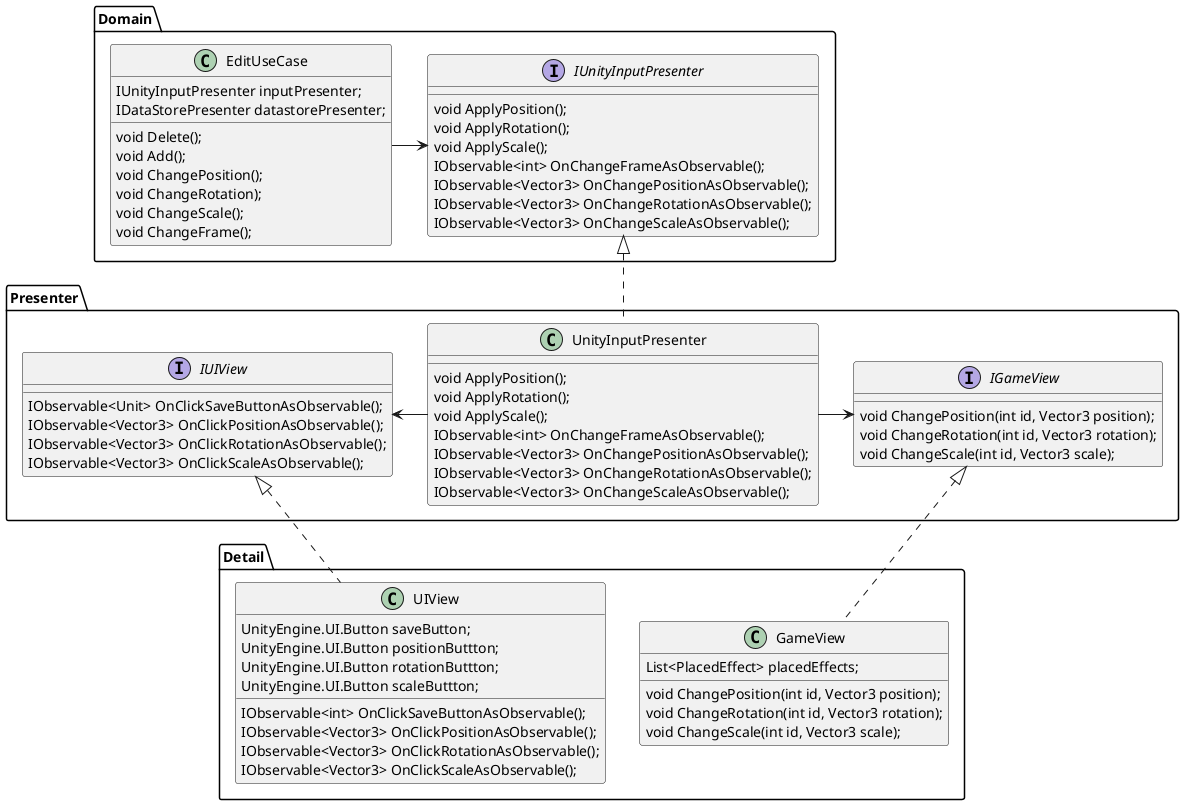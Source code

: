@startuml

package Domain{

    '実際の処理をUseCaseに記載
    class EditUseCase 
    {
        IUnityInputPresenter inputPresenter;
        IDataStorePresenter datastorePresenter;

        void Delete();
        void Add();
        void ChangePosition();
        void ChangeRotation);
        void ChangeScale();
        void ChangeFrame();
    }

    interface IUnityInputPresenter
    {
        'usecaseがこれを叩いて、見た目を更新する
        void ApplyPosition();
        void ApplyRotation();
        void ApplyScale();
        ' Presenterからのイベント受け取り
        IObservable<int> OnChangeFrameAsObservable();
        IObservable<Vector3> OnChangePositionAsObservable();
        IObservable<Vector3> OnChangeRotationAsObservable();
        IObservable<Vector3> OnChangeScaleAsObservable();
    }

    EditUseCase -> IUnityInputPresenter
}


package Presenter {

    class UnityInputPresenter
    {
        void ApplyPosition();
        void ApplyRotation();
        void ApplyScale();
        IObservable<int> OnChangeFrameAsObservable();
        IObservable<Vector3> OnChangePositionAsObservable();
        IObservable<Vector3> OnChangeRotationAsObservable();
        IObservable<Vector3> OnChangeScaleAsObservable();
    }

    interface IUIView
    {
        IObservable<Unit> OnClickSaveButtonAsObservable();
        IObservable<Vector3> OnClickPositionAsObservable();
        IObservable<Vector3> OnClickRotationAsObservable();
        IObservable<Vector3> OnClickScaleAsObservable();
    }

    interface IGameView
    {
        void ChangePosition(int id, Vector3 position);
        void ChangeRotation(int id, Vector3 rotation);
        void ChangeScale(int id, Vector3 scale);
    }

    IUnityInputPresenter <|.. UnityInputPresenter
    IUIView <- UnityInputPresenter 
    UnityInputPresenter -> IGameView
}

package Detail {

    'UnityEngine.UIを知っている
    class UIView
    {
        UnityEngine.UI.Button saveButton;
        UnityEngine.UI.Button positionButtton;
        UnityEngine.UI.Button rotationButtton;
        UnityEngine.UI.Button scaleButtton;
        
        'idを渡したいのでint
        IObservable<int> OnClickSaveButtonAsObservable();
        IObservable<Vector3> OnClickPositionAsObservable();
        IObservable<Vector3> OnClickRotationAsObservable();
        IObservable<Vector3> OnClickScaleAsObservable();
    }

    'UnityEngine.GameObjectを知っている
    class GameView 
    {
        List<PlacedEffect> placedEffects;
        void ChangePosition(int id, Vector3 position);
        void ChangeRotation(int id, Vector3 rotation);
        void ChangeScale(int id, Vector3 scale);
    }

    IUIView <|.. UIView
    IGameView <|.. GameView
}


@enduml